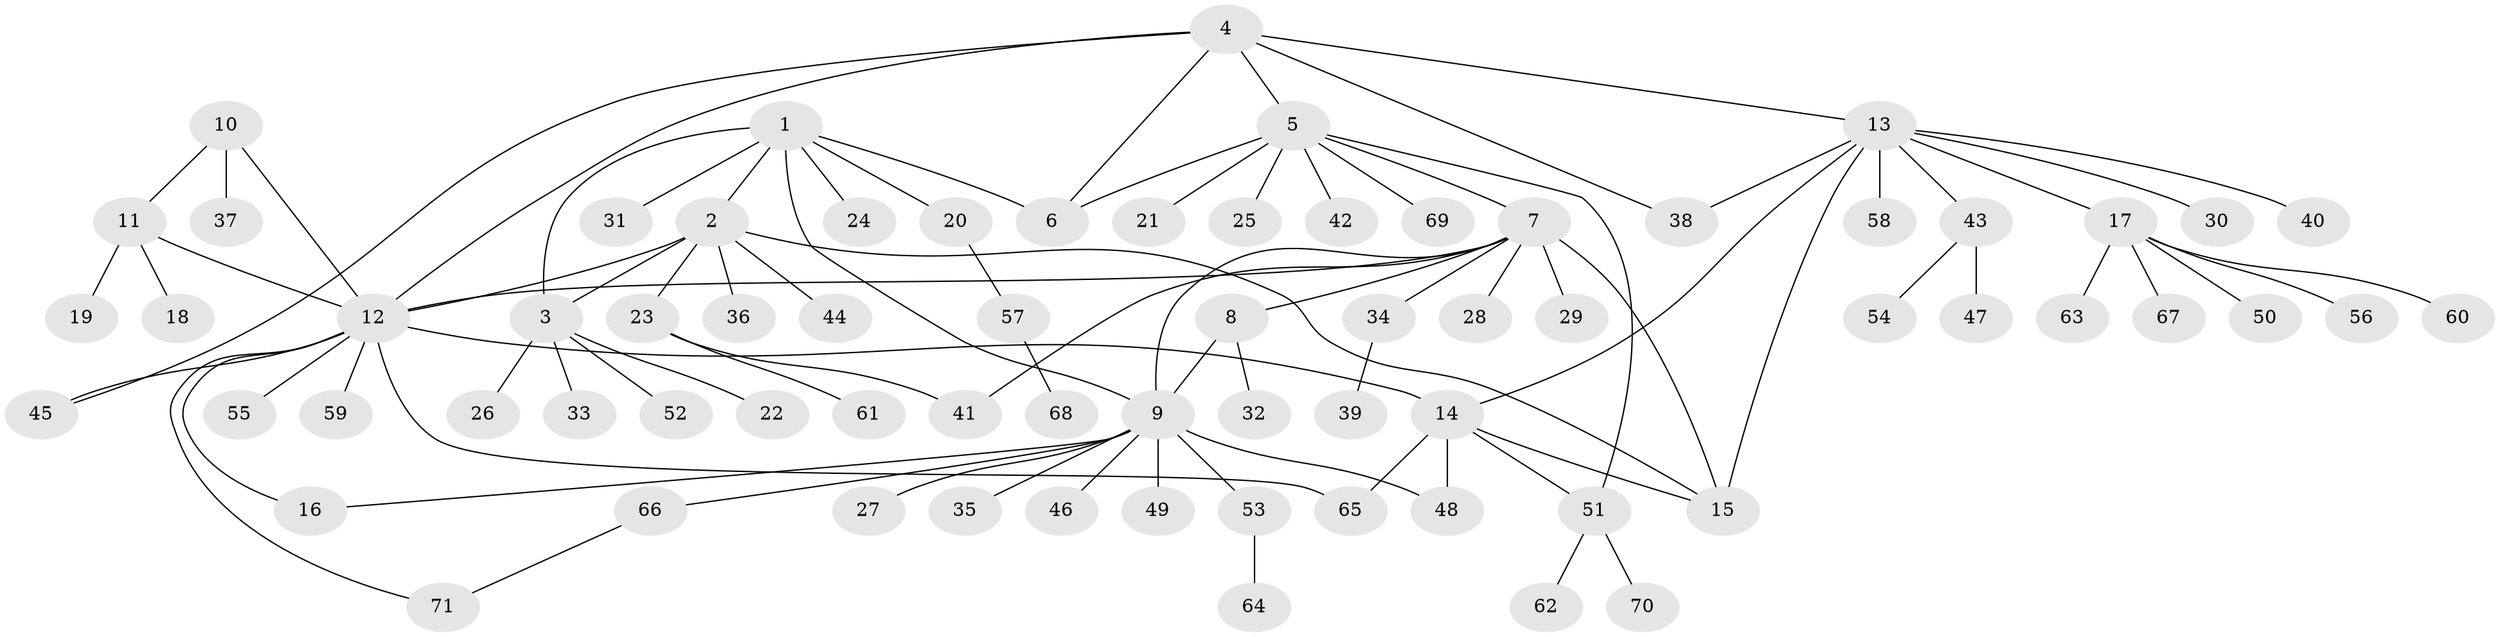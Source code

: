 // Generated by graph-tools (version 1.1) at 2025/11/02/27/25 16:11:32]
// undirected, 71 vertices, 89 edges
graph export_dot {
graph [start="1"]
  node [color=gray90,style=filled];
  1;
  2;
  3;
  4;
  5;
  6;
  7;
  8;
  9;
  10;
  11;
  12;
  13;
  14;
  15;
  16;
  17;
  18;
  19;
  20;
  21;
  22;
  23;
  24;
  25;
  26;
  27;
  28;
  29;
  30;
  31;
  32;
  33;
  34;
  35;
  36;
  37;
  38;
  39;
  40;
  41;
  42;
  43;
  44;
  45;
  46;
  47;
  48;
  49;
  50;
  51;
  52;
  53;
  54;
  55;
  56;
  57;
  58;
  59;
  60;
  61;
  62;
  63;
  64;
  65;
  66;
  67;
  68;
  69;
  70;
  71;
  1 -- 2;
  1 -- 3;
  1 -- 6;
  1 -- 9;
  1 -- 20;
  1 -- 24;
  1 -- 31;
  2 -- 3;
  2 -- 12;
  2 -- 15;
  2 -- 23;
  2 -- 36;
  2 -- 44;
  3 -- 22;
  3 -- 26;
  3 -- 33;
  3 -- 52;
  4 -- 5;
  4 -- 6;
  4 -- 12;
  4 -- 13;
  4 -- 38;
  4 -- 45;
  5 -- 6;
  5 -- 7;
  5 -- 21;
  5 -- 25;
  5 -- 42;
  5 -- 51;
  5 -- 69;
  7 -- 8;
  7 -- 9;
  7 -- 12;
  7 -- 15;
  7 -- 28;
  7 -- 29;
  7 -- 34;
  7 -- 41;
  8 -- 9;
  8 -- 32;
  9 -- 16;
  9 -- 27;
  9 -- 35;
  9 -- 46;
  9 -- 48;
  9 -- 49;
  9 -- 53;
  9 -- 66;
  10 -- 11;
  10 -- 12;
  10 -- 37;
  11 -- 12;
  11 -- 18;
  11 -- 19;
  12 -- 14;
  12 -- 16;
  12 -- 45;
  12 -- 55;
  12 -- 59;
  12 -- 65;
  12 -- 71;
  13 -- 14;
  13 -- 15;
  13 -- 17;
  13 -- 30;
  13 -- 38;
  13 -- 40;
  13 -- 43;
  13 -- 58;
  14 -- 15;
  14 -- 48;
  14 -- 51;
  14 -- 65;
  17 -- 50;
  17 -- 56;
  17 -- 60;
  17 -- 63;
  17 -- 67;
  20 -- 57;
  23 -- 41;
  23 -- 61;
  34 -- 39;
  43 -- 47;
  43 -- 54;
  51 -- 62;
  51 -- 70;
  53 -- 64;
  57 -- 68;
  66 -- 71;
}
